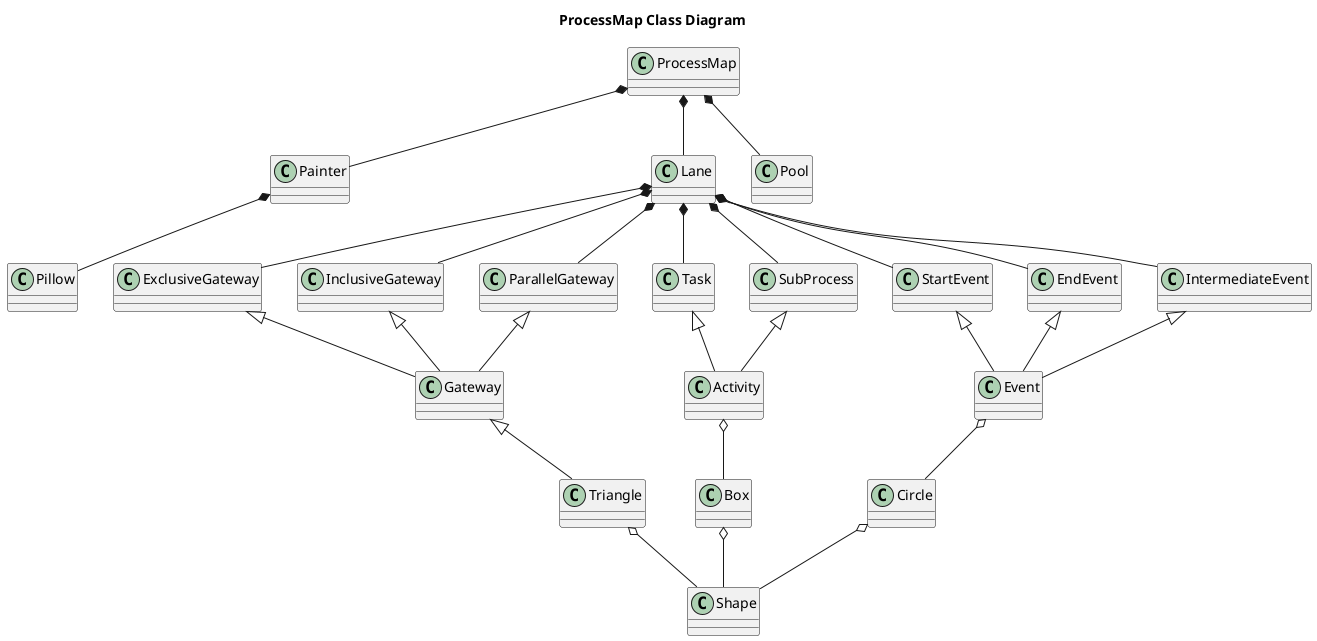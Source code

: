 @startuml
title ProcessMap Class Diagram

class ProcessMap
class Painter
class Pillow
class Shape
class Box
class Circle
class Triangle
class Gateway
class ExclusiveGateway
class InclusiveGateway
class ParallelGateway
Gateway <|-- Triangle
ExclusiveGateway <|-- Gateway
InclusiveGateway <|-- Gateway
ParallelGateway <|-- Gateway
Lane *-- ExclusiveGateway
Lane *-- InclusiveGateway
Lane *-- ParallelGateway

' class Data
' class Drum
class Activity
class Task
class SubProcess
Task <|-- Activity
SubProcess <|-- Activity
Lane *-- Task
Lane *-- SubProcess

class Event
class StartEvent
class EndEvent
class IntermediateEvent
StartEvent <|-- Event
EndEvent <|-- Event
IntermediateEvent <|-- Event
Lane *-- StartEvent
Lane *-- EndEvent
Lane *-- IntermediateEvent


' class Gateway
' class DataObject
' class DataInput
' class DataOutput
' class DataStore
class Lane
class Pool

Box o-- Shape
Circle o-- Shape
Triangle o-- Shape
' Data o-- Shape
' Drum o-- Shape
Activity o-- Box
Event o-- Circle
' Gateway o-- Triangle
' DataObject o-- Data
' DataInput o-- Data
' DataOutput o-- Data
' DataStore o-- Drum

Painter *-- Pillow
ProcessMap *-- Painter
' ProcessMap *-- Gateway
' ProcessMap *-- DataObject
' ProcessMap *-- DataInput
' ProcessMap *-- DataOutput
' ProcessMap *-- DataStore
ProcessMap *-- Lane
ProcessMap *-- Pool
@enduml